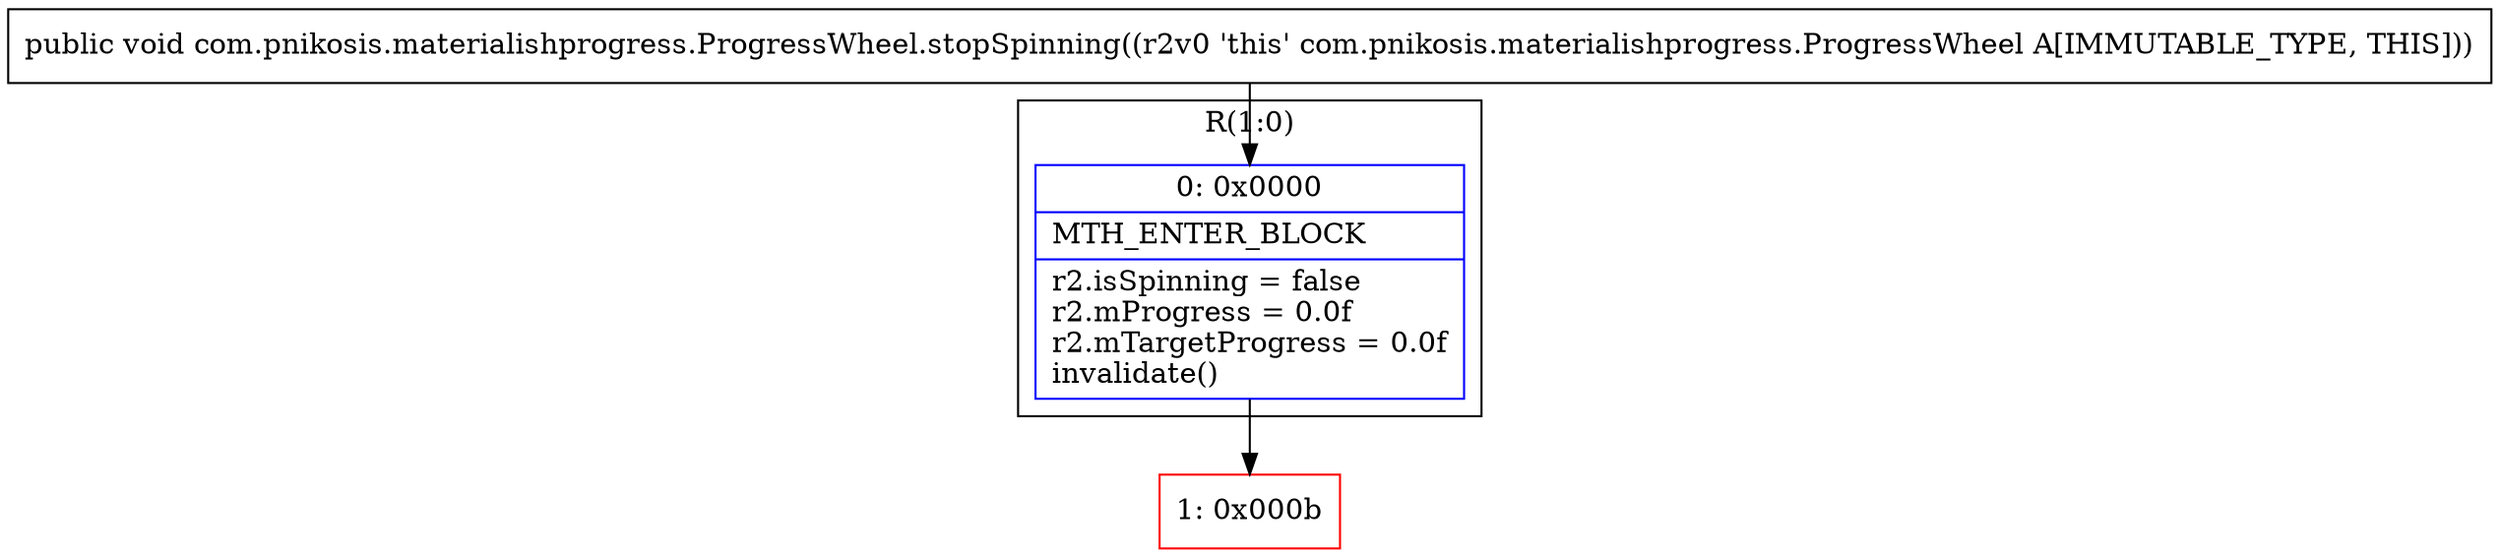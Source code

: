 digraph "CFG forcom.pnikosis.materialishprogress.ProgressWheel.stopSpinning()V" {
subgraph cluster_Region_797519151 {
label = "R(1:0)";
node [shape=record,color=blue];
Node_0 [shape=record,label="{0\:\ 0x0000|MTH_ENTER_BLOCK\l|r2.isSpinning = false\lr2.mProgress = 0.0f\lr2.mTargetProgress = 0.0f\linvalidate()\l}"];
}
Node_1 [shape=record,color=red,label="{1\:\ 0x000b}"];
MethodNode[shape=record,label="{public void com.pnikosis.materialishprogress.ProgressWheel.stopSpinning((r2v0 'this' com.pnikosis.materialishprogress.ProgressWheel A[IMMUTABLE_TYPE, THIS])) }"];
MethodNode -> Node_0;
Node_0 -> Node_1;
}

